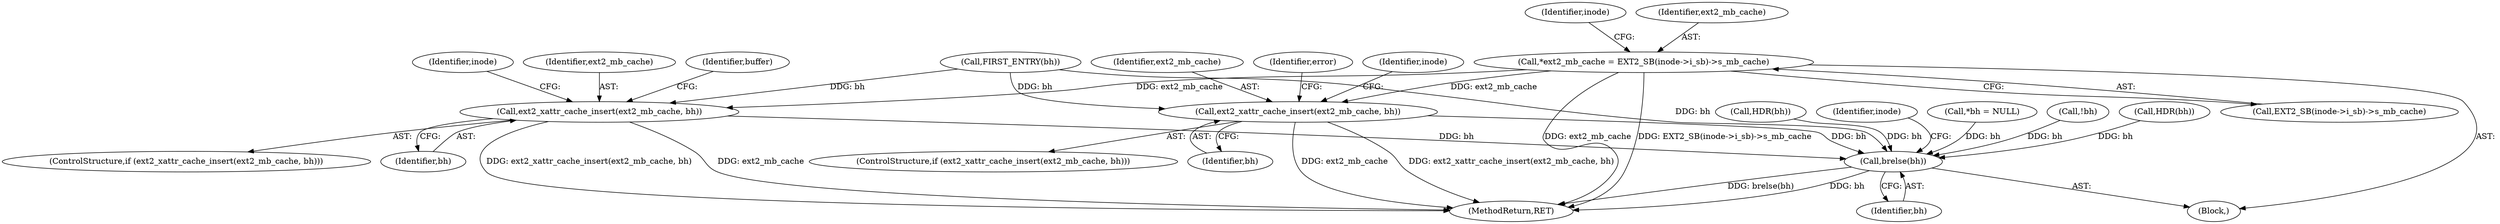 digraph "0_linux_be0726d33cb8f411945884664924bed3cb8c70ee_7@pointer" {
"1000120" [label="(Call,*ext2_mb_cache = EXT2_SB(inode->i_sb)->s_mb_cache)"];
"1000302" [label="(Call,ext2_xattr_cache_insert(ext2_mb_cache, bh))"];
"1000383" [label="(Call,brelse(bh))"];
"1000350" [label="(Call,ext2_xattr_cache_insert(ext2_mb_cache, bh))"];
"1000230" [label="(Call,HDR(bh))"];
"1000301" [label="(ControlStructure,if (ext2_xattr_cache_insert(ext2_mb_cache, bh)))"];
"1000354" [label="(Identifier,inode)"];
"1000129" [label="(Identifier,inode)"];
"1000223" [label="(Call,HDR(bh))"];
"1000351" [label="(Identifier,ext2_mb_cache)"];
"1000389" [label="(Identifier,inode)"];
"1000383" [label="(Call,brelse(bh))"];
"1000393" [label="(MethodReturn,RET)"];
"1000303" [label="(Identifier,ext2_mb_cache)"];
"1000309" [label="(Identifier,error)"];
"1000357" [label="(Identifier,buffer)"];
"1000122" [label="(Call,EXT2_SB(inode->i_sb)->s_mb_cache)"];
"1000384" [label="(Identifier,bh)"];
"1000109" [label="(Block,)"];
"1000306" [label="(Identifier,inode)"];
"1000349" [label="(ControlStructure,if (ext2_xattr_cache_insert(ext2_mb_cache, bh)))"];
"1000304" [label="(Identifier,bh)"];
"1000111" [label="(Call,*bh = NULL)"];
"1000302" [label="(Call,ext2_xattr_cache_insert(ext2_mb_cache, bh))"];
"1000121" [label="(Identifier,ext2_mb_cache)"];
"1000194" [label="(Call,!bh)"];
"1000257" [label="(Call,FIRST_ENTRY(bh))"];
"1000352" [label="(Identifier,bh)"];
"1000350" [label="(Call,ext2_xattr_cache_insert(ext2_mb_cache, bh))"];
"1000120" [label="(Call,*ext2_mb_cache = EXT2_SB(inode->i_sb)->s_mb_cache)"];
"1000120" -> "1000109"  [label="AST: "];
"1000120" -> "1000122"  [label="CFG: "];
"1000121" -> "1000120"  [label="AST: "];
"1000122" -> "1000120"  [label="AST: "];
"1000129" -> "1000120"  [label="CFG: "];
"1000120" -> "1000393"  [label="DDG: ext2_mb_cache"];
"1000120" -> "1000393"  [label="DDG: EXT2_SB(inode->i_sb)->s_mb_cache"];
"1000120" -> "1000302"  [label="DDG: ext2_mb_cache"];
"1000120" -> "1000350"  [label="DDG: ext2_mb_cache"];
"1000302" -> "1000301"  [label="AST: "];
"1000302" -> "1000304"  [label="CFG: "];
"1000303" -> "1000302"  [label="AST: "];
"1000304" -> "1000302"  [label="AST: "];
"1000306" -> "1000302"  [label="CFG: "];
"1000309" -> "1000302"  [label="CFG: "];
"1000302" -> "1000393"  [label="DDG: ext2_mb_cache"];
"1000302" -> "1000393"  [label="DDG: ext2_xattr_cache_insert(ext2_mb_cache, bh)"];
"1000257" -> "1000302"  [label="DDG: bh"];
"1000302" -> "1000383"  [label="DDG: bh"];
"1000383" -> "1000109"  [label="AST: "];
"1000383" -> "1000384"  [label="CFG: "];
"1000384" -> "1000383"  [label="AST: "];
"1000389" -> "1000383"  [label="CFG: "];
"1000383" -> "1000393"  [label="DDG: brelse(bh)"];
"1000383" -> "1000393"  [label="DDG: bh"];
"1000194" -> "1000383"  [label="DDG: bh"];
"1000257" -> "1000383"  [label="DDG: bh"];
"1000230" -> "1000383"  [label="DDG: bh"];
"1000111" -> "1000383"  [label="DDG: bh"];
"1000350" -> "1000383"  [label="DDG: bh"];
"1000223" -> "1000383"  [label="DDG: bh"];
"1000350" -> "1000349"  [label="AST: "];
"1000350" -> "1000352"  [label="CFG: "];
"1000351" -> "1000350"  [label="AST: "];
"1000352" -> "1000350"  [label="AST: "];
"1000354" -> "1000350"  [label="CFG: "];
"1000357" -> "1000350"  [label="CFG: "];
"1000350" -> "1000393"  [label="DDG: ext2_mb_cache"];
"1000350" -> "1000393"  [label="DDG: ext2_xattr_cache_insert(ext2_mb_cache, bh)"];
"1000257" -> "1000350"  [label="DDG: bh"];
}
